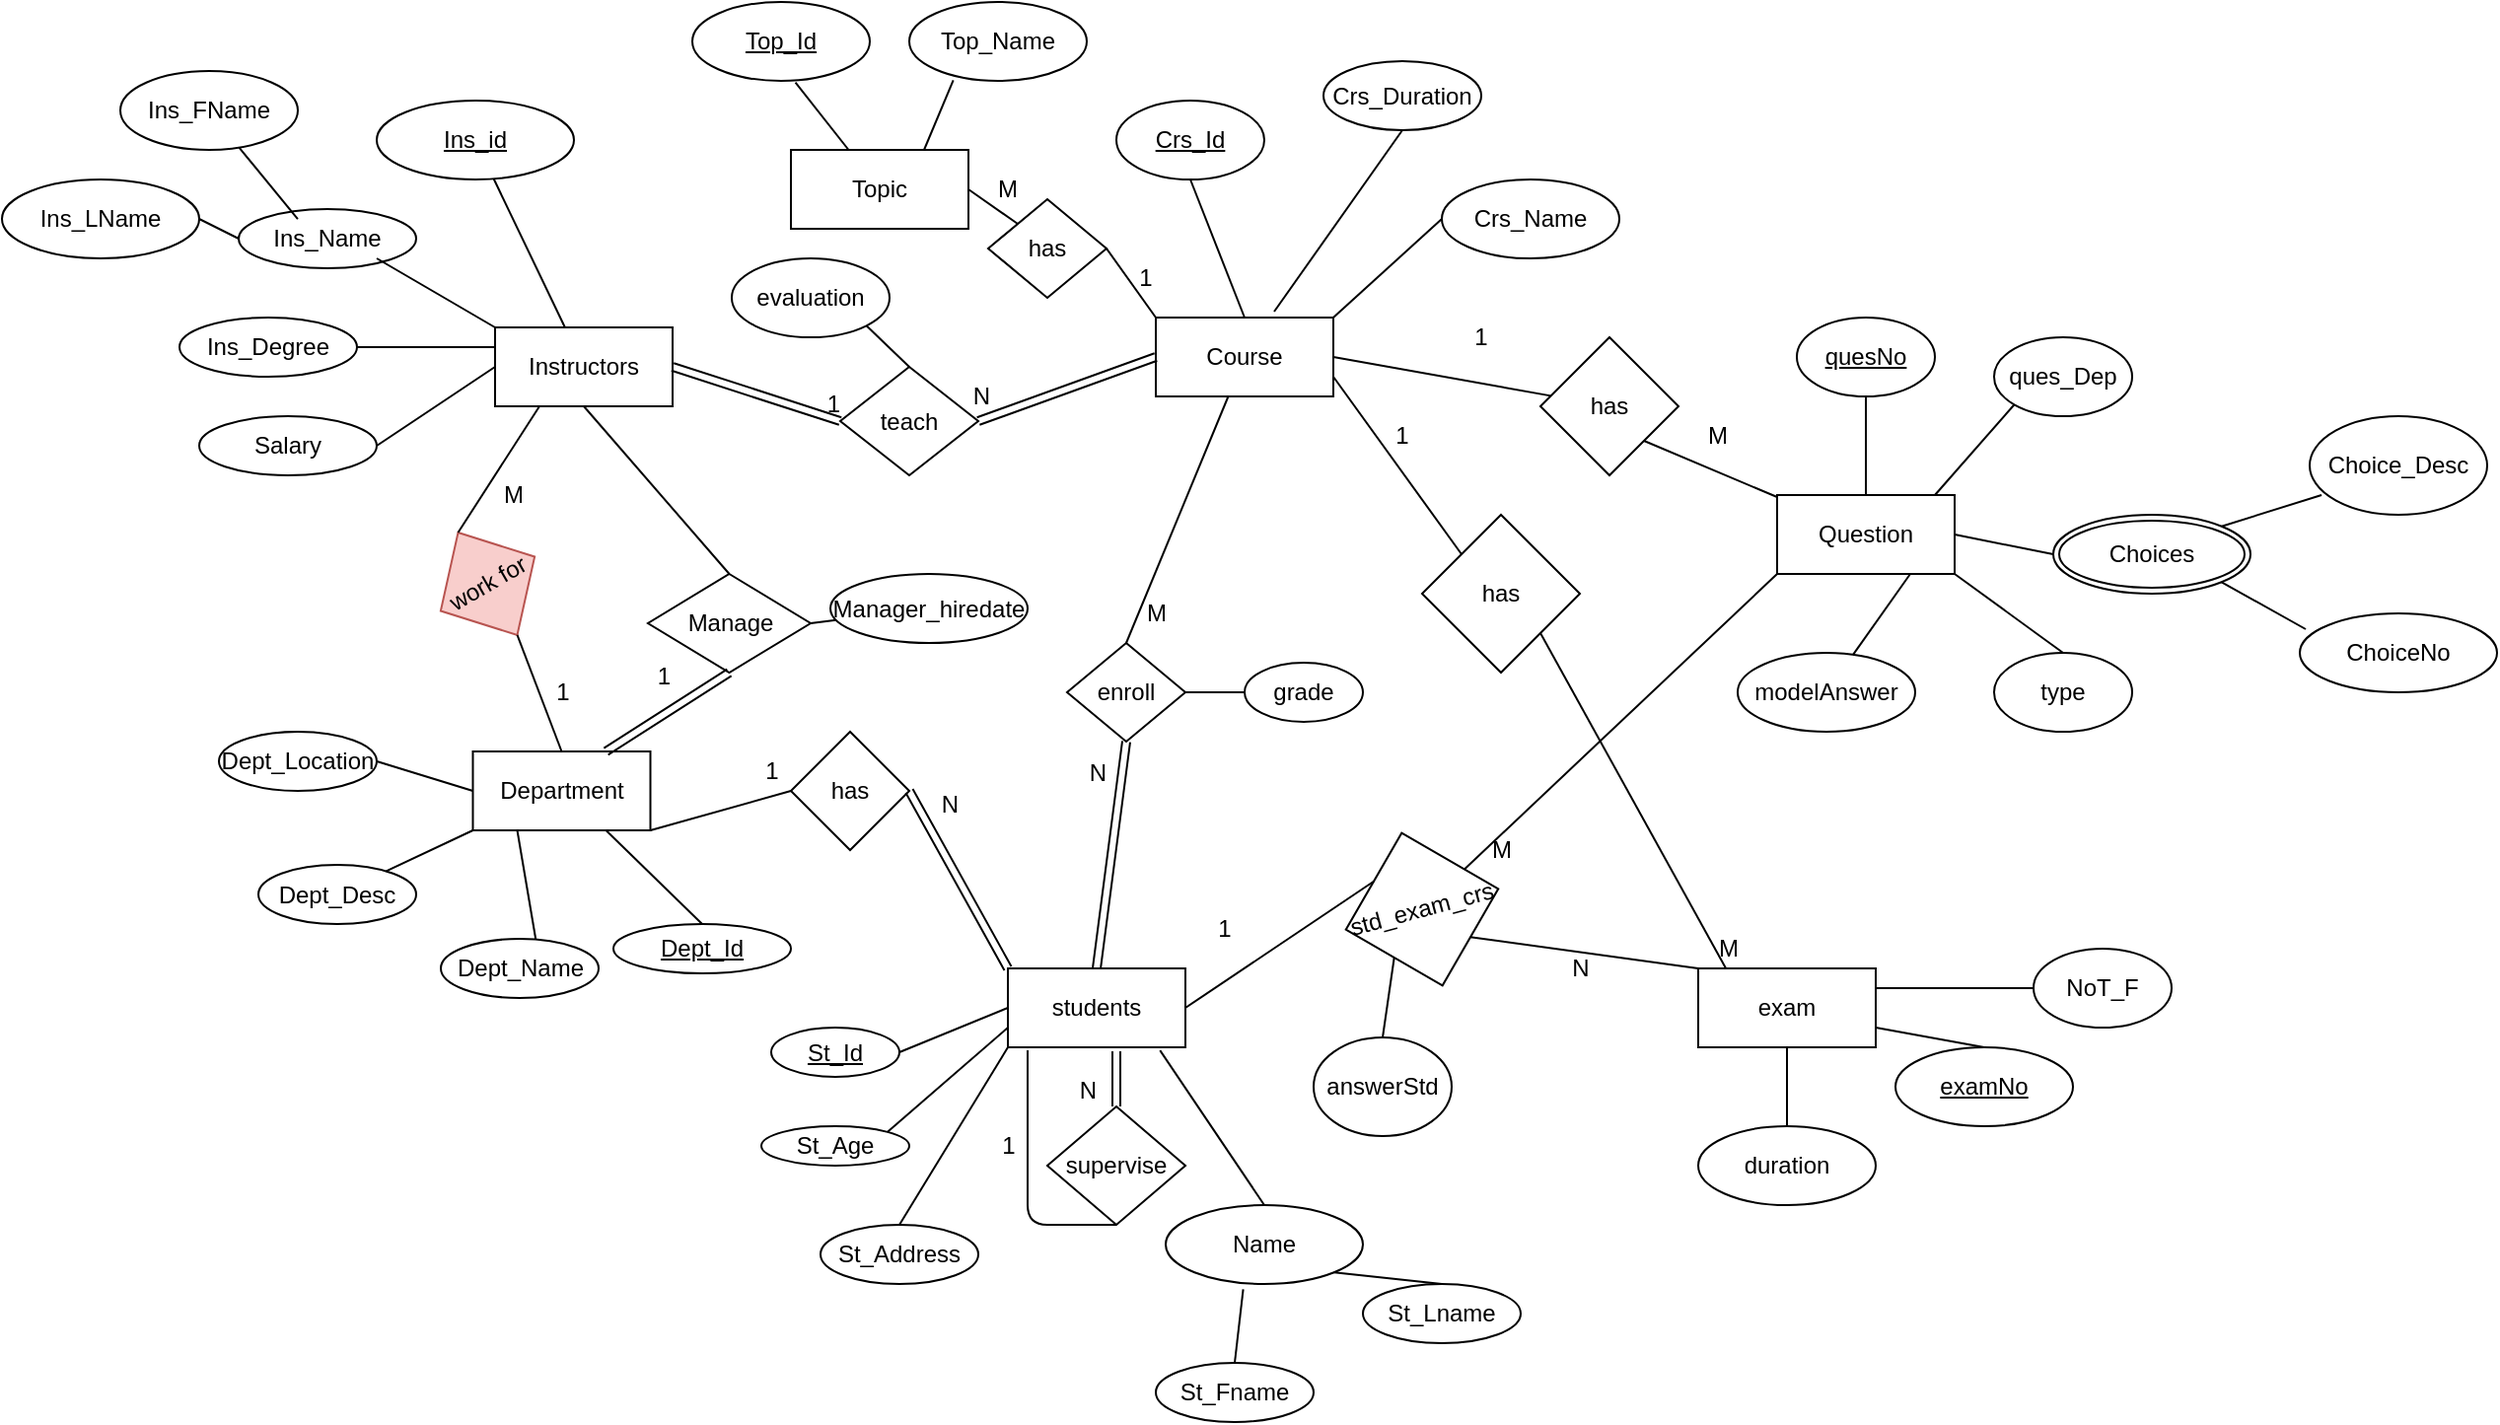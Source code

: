 <mxfile version="13.9.9" type="device"><diagram id="1U4EAyAkvf1_vl8ZX6VV" name="Page-1"><mxGraphModel dx="2192" dy="1344" grid="1" gridSize="10" guides="1" tooltips="1" connect="1" arrows="1" fold="1" page="1" pageScale="1" pageWidth="1100" pageHeight="850" math="0" shadow="0"><root><mxCell id="0"/><mxCell id="1" parent="0"/><mxCell id="auHW4dd2vIdeYsHO4-do-1" value="Department" style="rounded=0;whiteSpace=wrap;html=1;" vertex="1" parent="1"><mxGeometry x="48.75" y="290" width="90" height="40" as="geometry"/></mxCell><mxCell id="auHW4dd2vIdeYsHO4-do-2" value="Instructors" style="rounded=0;whiteSpace=wrap;html=1;" vertex="1" parent="1"><mxGeometry x="60" y="75" width="90" height="40" as="geometry"/></mxCell><mxCell id="auHW4dd2vIdeYsHO4-do-3" value="Topic" style="rounded=0;whiteSpace=wrap;html=1;" vertex="1" parent="1"><mxGeometry x="210" y="-15" width="90" height="40" as="geometry"/></mxCell><mxCell id="auHW4dd2vIdeYsHO4-do-4" value="students" style="rounded=0;whiteSpace=wrap;html=1;" vertex="1" parent="1"><mxGeometry x="320" y="400" width="90" height="40" as="geometry"/></mxCell><mxCell id="auHW4dd2vIdeYsHO4-do-5" value="Course" style="rounded=0;whiteSpace=wrap;html=1;" vertex="1" parent="1"><mxGeometry x="395" y="70" width="90" height="40" as="geometry"/></mxCell><mxCell id="auHW4dd2vIdeYsHO4-do-6" value="Question" style="rounded=0;whiteSpace=wrap;html=1;" vertex="1" parent="1"><mxGeometry x="710" y="160" width="90" height="40" as="geometry"/></mxCell><mxCell id="auHW4dd2vIdeYsHO4-do-7" value="exam" style="rounded=0;whiteSpace=wrap;html=1;" vertex="1" parent="1"><mxGeometry x="670" y="400" width="90" height="40" as="geometry"/></mxCell><mxCell id="auHW4dd2vIdeYsHO4-do-8" value="&lt;u&gt;quesNo&lt;/u&gt;" style="ellipse;whiteSpace=wrap;html=1;" vertex="1" parent="1"><mxGeometry x="720" y="70" width="70" height="40" as="geometry"/></mxCell><mxCell id="auHW4dd2vIdeYsHO4-do-9" value="ques_Dep" style="ellipse;whiteSpace=wrap;html=1;" vertex="1" parent="1"><mxGeometry x="820" y="80" width="70" height="40" as="geometry"/></mxCell><mxCell id="auHW4dd2vIdeYsHO4-do-10" value="modelAnswer" style="ellipse;whiteSpace=wrap;html=1;" vertex="1" parent="1"><mxGeometry x="690" y="240" width="90" height="40" as="geometry"/></mxCell><mxCell id="auHW4dd2vIdeYsHO4-do-11" value="&lt;u&gt;examNo&lt;/u&gt;" style="ellipse;whiteSpace=wrap;html=1;" vertex="1" parent="1"><mxGeometry x="770" y="440" width="90" height="40" as="geometry"/></mxCell><mxCell id="auHW4dd2vIdeYsHO4-do-12" value="duration" style="ellipse;whiteSpace=wrap;html=1;" vertex="1" parent="1"><mxGeometry x="670" y="480" width="90" height="40" as="geometry"/></mxCell><mxCell id="auHW4dd2vIdeYsHO4-do-13" value="std_exam_crs" style="rhombus;whiteSpace=wrap;html=1;rotation=-15;" vertex="1" parent="1"><mxGeometry x="490" y="330" width="80" height="80" as="geometry"/></mxCell><mxCell id="auHW4dd2vIdeYsHO4-do-14" value="" style="endArrow=none;html=1;exitX=1;exitY=0.5;exitDx=0;exitDy=0;entryX=0;entryY=0;entryDx=0;entryDy=0;" edge="1" parent="1" source="auHW4dd2vIdeYsHO4-do-4" target="auHW4dd2vIdeYsHO4-do-13"><mxGeometry width="50" height="50" relative="1" as="geometry"><mxPoint x="510" y="330" as="sourcePoint"/><mxPoint x="560" y="280" as="targetPoint"/></mxGeometry></mxCell><mxCell id="auHW4dd2vIdeYsHO4-do-15" value="" style="endArrow=none;html=1;exitX=0;exitY=1;exitDx=0;exitDy=0;" edge="1" parent="1" source="auHW4dd2vIdeYsHO4-do-6" target="auHW4dd2vIdeYsHO4-do-13"><mxGeometry width="50" height="50" relative="1" as="geometry"><mxPoint x="490" y="280" as="sourcePoint"/><mxPoint x="565.505" y="335.858" as="targetPoint"/></mxGeometry></mxCell><mxCell id="auHW4dd2vIdeYsHO4-do-16" value="" style="endArrow=none;html=1;exitX=0;exitY=0;exitDx=0;exitDy=0;entryX=1;entryY=1;entryDx=0;entryDy=0;" edge="1" parent="1" source="auHW4dd2vIdeYsHO4-do-7" target="auHW4dd2vIdeYsHO4-do-13"><mxGeometry width="50" height="50" relative="1" as="geometry"><mxPoint x="680" y="240" as="sourcePoint"/><mxPoint x="608.149" y="327.818" as="targetPoint"/></mxGeometry></mxCell><mxCell id="auHW4dd2vIdeYsHO4-do-17" value="1" style="text;html=1;strokeColor=none;fillColor=none;align=center;verticalAlign=middle;whiteSpace=wrap;rounded=0;" vertex="1" parent="1"><mxGeometry x="410" y="370" width="40" height="20" as="geometry"/></mxCell><mxCell id="auHW4dd2vIdeYsHO4-do-18" value="M" style="text;html=1;align=center;verticalAlign=middle;resizable=0;points=[];autosize=1;" vertex="1" parent="1"><mxGeometry x="555" y="330" width="30" height="20" as="geometry"/></mxCell><mxCell id="auHW4dd2vIdeYsHO4-do-19" value="N" style="text;html=1;align=center;verticalAlign=middle;resizable=0;points=[];autosize=1;" vertex="1" parent="1"><mxGeometry x="600" y="390" width="20" height="20" as="geometry"/></mxCell><mxCell id="auHW4dd2vIdeYsHO4-do-20" value="has" style="rhombus;whiteSpace=wrap;html=1;" vertex="1" parent="1"><mxGeometry x="530" y="170" width="80" height="80" as="geometry"/></mxCell><mxCell id="auHW4dd2vIdeYsHO4-do-21" value="" style="endArrow=none;html=1;exitX=1;exitY=0.75;exitDx=0;exitDy=0;entryX=0;entryY=0;entryDx=0;entryDy=0;" edge="1" parent="1" source="auHW4dd2vIdeYsHO4-do-5" target="auHW4dd2vIdeYsHO4-do-20"><mxGeometry width="50" height="50" relative="1" as="geometry"><mxPoint x="510" y="330" as="sourcePoint"/><mxPoint x="560" y="280" as="targetPoint"/></mxGeometry></mxCell><mxCell id="auHW4dd2vIdeYsHO4-do-22" value="" style="endArrow=none;html=1;entryX=1;entryY=1;entryDx=0;entryDy=0;exitX=0.156;exitY=0;exitDx=0;exitDy=0;exitPerimeter=0;" edge="1" parent="1" source="auHW4dd2vIdeYsHO4-do-7" target="auHW4dd2vIdeYsHO4-do-20"><mxGeometry width="50" height="50" relative="1" as="geometry"><mxPoint x="510" y="350" as="sourcePoint"/><mxPoint x="560" y="300" as="targetPoint"/></mxGeometry></mxCell><mxCell id="auHW4dd2vIdeYsHO4-do-23" value="1" style="text;html=1;strokeColor=none;fillColor=none;align=center;verticalAlign=middle;whiteSpace=wrap;rounded=0;" vertex="1" parent="1"><mxGeometry x="500" y="120" width="40" height="20" as="geometry"/></mxCell><mxCell id="auHW4dd2vIdeYsHO4-do-24" value="M" style="text;html=1;align=center;verticalAlign=middle;resizable=0;points=[];autosize=1;" vertex="1" parent="1"><mxGeometry x="670" y="380" width="30" height="20" as="geometry"/></mxCell><mxCell id="auHW4dd2vIdeYsHO4-do-25" value="" style="endArrow=none;html=1;exitX=0.5;exitY=0;exitDx=0;exitDy=0;entryX=0.5;entryY=1;entryDx=0;entryDy=0;" edge="1" parent="1" source="auHW4dd2vIdeYsHO4-do-12" target="auHW4dd2vIdeYsHO4-do-7"><mxGeometry width="50" height="50" relative="1" as="geometry"><mxPoint x="510" y="350" as="sourcePoint"/><mxPoint x="560" y="300" as="targetPoint"/></mxGeometry></mxCell><mxCell id="auHW4dd2vIdeYsHO4-do-26" value="" style="endArrow=none;html=1;exitX=0.5;exitY=0;exitDx=0;exitDy=0;entryX=1;entryY=0.75;entryDx=0;entryDy=0;" edge="1" parent="1" source="auHW4dd2vIdeYsHO4-do-11" target="auHW4dd2vIdeYsHO4-do-7"><mxGeometry width="50" height="50" relative="1" as="geometry"><mxPoint x="725" y="490" as="sourcePoint"/><mxPoint x="725" y="450" as="targetPoint"/></mxGeometry></mxCell><mxCell id="auHW4dd2vIdeYsHO4-do-27" value="answerStd" style="ellipse;whiteSpace=wrap;html=1;" vertex="1" parent="1"><mxGeometry x="475" y="435" width="70" height="50" as="geometry"/></mxCell><mxCell id="auHW4dd2vIdeYsHO4-do-28" value="" style="endArrow=none;html=1;entryX=0;entryY=1;entryDx=0;entryDy=0;exitX=0.5;exitY=0;exitDx=0;exitDy=0;" edge="1" parent="1" source="auHW4dd2vIdeYsHO4-do-27" target="auHW4dd2vIdeYsHO4-do-13"><mxGeometry width="50" height="50" relative="1" as="geometry"><mxPoint x="510" y="350" as="sourcePoint"/><mxPoint x="560" y="300" as="targetPoint"/></mxGeometry></mxCell><mxCell id="auHW4dd2vIdeYsHO4-do-29" value="NoT_F" style="ellipse;whiteSpace=wrap;html=1;" vertex="1" parent="1"><mxGeometry x="840" y="390" width="70" height="40" as="geometry"/></mxCell><mxCell id="auHW4dd2vIdeYsHO4-do-30" value="" style="endArrow=none;html=1;exitX=1;exitY=0.25;exitDx=0;exitDy=0;entryX=0;entryY=0.5;entryDx=0;entryDy=0;" edge="1" parent="1" source="auHW4dd2vIdeYsHO4-do-7" target="auHW4dd2vIdeYsHO4-do-29"><mxGeometry width="50" height="50" relative="1" as="geometry"><mxPoint x="510" y="350" as="sourcePoint"/><mxPoint x="560" y="300" as="targetPoint"/></mxGeometry></mxCell><mxCell id="auHW4dd2vIdeYsHO4-do-31" value="has" style="rhombus;whiteSpace=wrap;html=1;" vertex="1" parent="1"><mxGeometry x="590" y="80" width="70" height="70" as="geometry"/></mxCell><mxCell id="auHW4dd2vIdeYsHO4-do-32" value="" style="endArrow=none;html=1;entryX=1;entryY=0.5;entryDx=0;entryDy=0;" edge="1" parent="1" source="auHW4dd2vIdeYsHO4-do-31" target="auHW4dd2vIdeYsHO4-do-5"><mxGeometry width="50" height="50" relative="1" as="geometry"><mxPoint x="510" y="350" as="sourcePoint"/><mxPoint x="560" y="300" as="targetPoint"/></mxGeometry></mxCell><mxCell id="auHW4dd2vIdeYsHO4-do-33" value="" style="endArrow=none;html=1;exitX=1;exitY=1;exitDx=0;exitDy=0;" edge="1" parent="1" source="auHW4dd2vIdeYsHO4-do-31" target="auHW4dd2vIdeYsHO4-do-6"><mxGeometry width="50" height="50" relative="1" as="geometry"><mxPoint x="605.303" y="119.697" as="sourcePoint"/><mxPoint x="495" y="100" as="targetPoint"/></mxGeometry></mxCell><mxCell id="auHW4dd2vIdeYsHO4-do-34" value="1" style="text;html=1;strokeColor=none;fillColor=none;align=center;verticalAlign=middle;whiteSpace=wrap;rounded=0;" vertex="1" parent="1"><mxGeometry x="540" y="70" width="40" height="20" as="geometry"/></mxCell><mxCell id="auHW4dd2vIdeYsHO4-do-35" value="M" style="text;html=1;strokeColor=none;fillColor=none;align=center;verticalAlign=middle;whiteSpace=wrap;rounded=0;" vertex="1" parent="1"><mxGeometry x="660" y="120" width="40" height="20" as="geometry"/></mxCell><mxCell id="auHW4dd2vIdeYsHO4-do-36" value="Choices" style="ellipse;shape=doubleEllipse;margin=3;whiteSpace=wrap;html=1;align=center;" vertex="1" parent="1"><mxGeometry x="850" y="170" width="100" height="40" as="geometry"/></mxCell><mxCell id="auHW4dd2vIdeYsHO4-do-37" value="ChoiceNo" style="ellipse;whiteSpace=wrap;html=1;align=center;" vertex="1" parent="1"><mxGeometry x="975" y="220" width="100" height="40" as="geometry"/></mxCell><mxCell id="auHW4dd2vIdeYsHO4-do-38" value="Choice_Desc" style="ellipse;whiteSpace=wrap;html=1;align=center;" vertex="1" parent="1"><mxGeometry x="980" y="120" width="90" height="50" as="geometry"/></mxCell><mxCell id="auHW4dd2vIdeYsHO4-do-39" value="" style="endArrow=none;html=1;exitX=1;exitY=0.5;exitDx=0;exitDy=0;entryX=0;entryY=0.5;entryDx=0;entryDy=0;" edge="1" parent="1" source="auHW4dd2vIdeYsHO4-do-6" target="auHW4dd2vIdeYsHO4-do-36"><mxGeometry width="50" height="50" relative="1" as="geometry"><mxPoint x="660" y="320" as="sourcePoint"/><mxPoint x="710" y="270" as="targetPoint"/></mxGeometry></mxCell><mxCell id="auHW4dd2vIdeYsHO4-do-40" value="" style="endArrow=none;html=1;exitX=0.067;exitY=0.8;exitDx=0;exitDy=0;entryX=1;entryY=0;entryDx=0;entryDy=0;exitPerimeter=0;" edge="1" parent="1" source="auHW4dd2vIdeYsHO4-do-38" target="auHW4dd2vIdeYsHO4-do-36"><mxGeometry width="50" height="50" relative="1" as="geometry"><mxPoint x="810" y="190" as="sourcePoint"/><mxPoint x="860" y="200" as="targetPoint"/></mxGeometry></mxCell><mxCell id="auHW4dd2vIdeYsHO4-do-41" value="" style="endArrow=none;html=1;exitX=0.03;exitY=0.2;exitDx=0;exitDy=0;entryX=1;entryY=1;entryDx=0;entryDy=0;exitPerimeter=0;" edge="1" parent="1" source="auHW4dd2vIdeYsHO4-do-37" target="auHW4dd2vIdeYsHO4-do-36"><mxGeometry width="50" height="50" relative="1" as="geometry"><mxPoint x="996.03" y="170" as="sourcePoint"/><mxPoint x="945.355" y="185.858" as="targetPoint"/></mxGeometry></mxCell><mxCell id="auHW4dd2vIdeYsHO4-do-42" value="" style="endArrow=none;html=1;entryX=0;entryY=1;entryDx=0;entryDy=0;" edge="1" parent="1" target="auHW4dd2vIdeYsHO4-do-9"><mxGeometry width="50" height="50" relative="1" as="geometry"><mxPoint x="790" y="160" as="sourcePoint"/><mxPoint x="710" y="270" as="targetPoint"/></mxGeometry></mxCell><mxCell id="auHW4dd2vIdeYsHO4-do-43" value="" style="endArrow=none;html=1;entryX=0.5;entryY=1;entryDx=0;entryDy=0;exitX=0.5;exitY=0;exitDx=0;exitDy=0;" edge="1" parent="1" source="auHW4dd2vIdeYsHO4-do-6" target="auHW4dd2vIdeYsHO4-do-8"><mxGeometry width="50" height="50" relative="1" as="geometry"><mxPoint x="800" y="170" as="sourcePoint"/><mxPoint x="840.251" y="124.142" as="targetPoint"/></mxGeometry></mxCell><mxCell id="auHW4dd2vIdeYsHO4-do-44" value="" style="endArrow=none;html=1;entryX=0.75;entryY=1;entryDx=0;entryDy=0;" edge="1" parent="1" source="auHW4dd2vIdeYsHO4-do-10" target="auHW4dd2vIdeYsHO4-do-6"><mxGeometry width="50" height="50" relative="1" as="geometry"><mxPoint x="765" y="170" as="sourcePoint"/><mxPoint x="765" y="120" as="targetPoint"/></mxGeometry></mxCell><mxCell id="auHW4dd2vIdeYsHO4-do-45" value="has" style="rhombus;whiteSpace=wrap;html=1;" vertex="1" parent="1"><mxGeometry x="310" y="10" width="60" height="50" as="geometry"/></mxCell><mxCell id="auHW4dd2vIdeYsHO4-do-46" value="" style="endArrow=none;html=1;entryX=0;entryY=0;entryDx=0;entryDy=0;exitX=1;exitY=0.5;exitDx=0;exitDy=0;" edge="1" parent="1" source="auHW4dd2vIdeYsHO4-do-3" target="auHW4dd2vIdeYsHO4-do-45"><mxGeometry width="50" height="50" relative="1" as="geometry"><mxPoint x="300" y="30" as="sourcePoint"/><mxPoint x="540" y="200" as="targetPoint"/></mxGeometry></mxCell><mxCell id="auHW4dd2vIdeYsHO4-do-47" value="" style="endArrow=none;html=1;entryX=1;entryY=0.5;entryDx=0;entryDy=0;exitX=0;exitY=0;exitDx=0;exitDy=0;" edge="1" parent="1" source="auHW4dd2vIdeYsHO4-do-5" target="auHW4dd2vIdeYsHO4-do-45"><mxGeometry width="50" height="50" relative="1" as="geometry"><mxPoint x="310" y="40" as="sourcePoint"/><mxPoint x="349.98" y="38" as="targetPoint"/></mxGeometry></mxCell><mxCell id="auHW4dd2vIdeYsHO4-do-48" value="1" style="text;html=1;strokeColor=none;fillColor=none;align=center;verticalAlign=middle;whiteSpace=wrap;rounded=0;" vertex="1" parent="1"><mxGeometry x="370" y="40" width="40" height="20" as="geometry"/></mxCell><mxCell id="auHW4dd2vIdeYsHO4-do-49" value="M" style="text;html=1;strokeColor=none;fillColor=none;align=center;verticalAlign=middle;whiteSpace=wrap;rounded=0;" vertex="1" parent="1"><mxGeometry x="300" y="-5" width="40" height="20" as="geometry"/></mxCell><mxCell id="auHW4dd2vIdeYsHO4-do-50" value="has" style="rhombus;whiteSpace=wrap;html=1;" vertex="1" parent="1"><mxGeometry x="210" y="280" width="60" height="60" as="geometry"/></mxCell><mxCell id="auHW4dd2vIdeYsHO4-do-51" value="" style="endArrow=none;html=1;exitX=1;exitY=1;exitDx=0;exitDy=0;entryX=0;entryY=0.5;entryDx=0;entryDy=0;" edge="1" parent="1" source="auHW4dd2vIdeYsHO4-do-1" target="auHW4dd2vIdeYsHO4-do-50"><mxGeometry width="50" height="50" relative="1" as="geometry"><mxPoint x="490" y="250" as="sourcePoint"/><mxPoint x="540" y="200" as="targetPoint"/></mxGeometry></mxCell><mxCell id="auHW4dd2vIdeYsHO4-do-52" value="1" style="text;html=1;align=center;verticalAlign=middle;resizable=0;points=[];autosize=1;" vertex="1" parent="1"><mxGeometry x="190" y="290" width="20" height="20" as="geometry"/></mxCell><mxCell id="auHW4dd2vIdeYsHO4-do-53" value="teach" style="rhombus;whiteSpace=wrap;html=1;" vertex="1" parent="1"><mxGeometry x="235" y="95" width="70" height="55" as="geometry"/></mxCell><mxCell id="auHW4dd2vIdeYsHO4-do-54" value="enroll&lt;br&gt;" style="rhombus;whiteSpace=wrap;html=1;" vertex="1" parent="1"><mxGeometry x="350" y="235" width="60" height="50" as="geometry"/></mxCell><mxCell id="auHW4dd2vIdeYsHO4-do-55" value="" style="endArrow=none;html=1;exitX=0.5;exitY=0;exitDx=0;exitDy=0;" edge="1" parent="1" source="auHW4dd2vIdeYsHO4-do-54" target="auHW4dd2vIdeYsHO4-do-5"><mxGeometry width="50" height="50" relative="1" as="geometry"><mxPoint x="417.381" y="240" as="sourcePoint"/><mxPoint x="405" y="207.5" as="targetPoint"/></mxGeometry></mxCell><mxCell id="auHW4dd2vIdeYsHO4-do-56" value="M" style="text;html=1;align=center;verticalAlign=middle;resizable=0;points=[];autosize=1;" vertex="1" parent="1"><mxGeometry x="380" y="210" width="30" height="20" as="geometry"/></mxCell><mxCell id="auHW4dd2vIdeYsHO4-do-57" value="type" style="ellipse;whiteSpace=wrap;html=1;" vertex="1" parent="1"><mxGeometry x="820" y="240" width="70" height="40" as="geometry"/></mxCell><mxCell id="auHW4dd2vIdeYsHO4-do-58" value="" style="endArrow=none;html=1;entryX=1;entryY=1;entryDx=0;entryDy=0;exitX=0.5;exitY=0;exitDx=0;exitDy=0;" edge="1" parent="1" source="auHW4dd2vIdeYsHO4-do-57" target="auHW4dd2vIdeYsHO4-do-6"><mxGeometry width="50" height="50" relative="1" as="geometry"><mxPoint x="580" y="230" as="sourcePoint"/><mxPoint x="630" y="180" as="targetPoint"/></mxGeometry></mxCell><mxCell id="auHW4dd2vIdeYsHO4-do-59" value="work for" style="rhombus;whiteSpace=wrap;html=1;rotation=-30;fillColor=#f8cecc;strokeColor=#b85450;" vertex="1" parent="1"><mxGeometry x="28.75" y="175" width="55" height="60" as="geometry"/></mxCell><mxCell id="auHW4dd2vIdeYsHO4-do-60" value="" style="endArrow=none;html=1;exitX=0.25;exitY=1;exitDx=0;exitDy=0;entryX=0.5;entryY=0;entryDx=0;entryDy=0;" edge="1" parent="1" source="auHW4dd2vIdeYsHO4-do-2" target="auHW4dd2vIdeYsHO4-do-59"><mxGeometry width="50" height="50" relative="1" as="geometry"><mxPoint x="620" y="230" as="sourcePoint"/><mxPoint x="670" y="180" as="targetPoint"/></mxGeometry></mxCell><mxCell id="auHW4dd2vIdeYsHO4-do-61" value="" style="endArrow=none;html=1;entryX=0.5;entryY=1;entryDx=0;entryDy=0;exitX=0.5;exitY=0;exitDx=0;exitDy=0;" edge="1" parent="1" source="auHW4dd2vIdeYsHO4-do-1" target="auHW4dd2vIdeYsHO4-do-59"><mxGeometry width="50" height="50" relative="1" as="geometry"><mxPoint x="100" y="240" as="sourcePoint"/><mxPoint x="415" y="217.5" as="targetPoint"/></mxGeometry></mxCell><mxCell id="auHW4dd2vIdeYsHO4-do-62" value="1" style="text;html=1;align=center;verticalAlign=middle;resizable=0;points=[];autosize=1;" vertex="1" parent="1"><mxGeometry x="83.75" y="250" width="20" height="20" as="geometry"/></mxCell><mxCell id="auHW4dd2vIdeYsHO4-do-63" value="M" style="text;html=1;align=center;verticalAlign=middle;resizable=0;points=[];autosize=1;" vertex="1" parent="1"><mxGeometry x="53.75" y="150" width="30" height="20" as="geometry"/></mxCell><mxCell id="auHW4dd2vIdeYsHO4-do-64" value="grade" style="ellipse;whiteSpace=wrap;html=1;" vertex="1" parent="1"><mxGeometry x="440" y="245" width="60" height="30" as="geometry"/></mxCell><mxCell id="auHW4dd2vIdeYsHO4-do-65" value="" style="endArrow=none;html=1;exitX=1;exitY=0.5;exitDx=0;exitDy=0;entryX=0;entryY=0.5;entryDx=0;entryDy=0;" edge="1" parent="1" source="auHW4dd2vIdeYsHO4-do-54" target="auHW4dd2vIdeYsHO4-do-64"><mxGeometry width="50" height="50" relative="1" as="geometry"><mxPoint x="620" y="230" as="sourcePoint"/><mxPoint x="670" y="180" as="targetPoint"/></mxGeometry></mxCell><mxCell id="auHW4dd2vIdeYsHO4-do-66" value="evaluation" style="ellipse;whiteSpace=wrap;html=1;" vertex="1" parent="1"><mxGeometry x="180" y="40" width="80" height="40" as="geometry"/></mxCell><mxCell id="auHW4dd2vIdeYsHO4-do-67" value="" style="endArrow=none;html=1;exitX=1;exitY=1;exitDx=0;exitDy=0;entryX=0.5;entryY=0;entryDx=0;entryDy=0;" edge="1" parent="1" source="auHW4dd2vIdeYsHO4-do-66" target="auHW4dd2vIdeYsHO4-do-53"><mxGeometry width="50" height="50" relative="1" as="geometry"><mxPoint x="620" y="230" as="sourcePoint"/><mxPoint x="670" y="180" as="targetPoint"/></mxGeometry></mxCell><mxCell id="auHW4dd2vIdeYsHO4-do-68" value="&lt;u&gt;Top_Id&lt;/u&gt;" style="ellipse;whiteSpace=wrap;html=1;align=center;" vertex="1" parent="1"><mxGeometry x="160" y="-90" width="90" height="40" as="geometry"/></mxCell><mxCell id="auHW4dd2vIdeYsHO4-do-69" value="Top_Name" style="ellipse;whiteSpace=wrap;html=1;align=center;" vertex="1" parent="1"><mxGeometry x="270" y="-90" width="90" height="40" as="geometry"/></mxCell><mxCell id="auHW4dd2vIdeYsHO4-do-70" value="" style="endArrow=none;html=1;rounded=0;exitX=0.581;exitY=1.019;exitDx=0;exitDy=0;exitPerimeter=0;" edge="1" parent="1" source="auHW4dd2vIdeYsHO4-do-68" target="auHW4dd2vIdeYsHO4-do-3"><mxGeometry relative="1" as="geometry"><mxPoint x="270" y="150" as="sourcePoint"/><mxPoint x="430" y="150" as="targetPoint"/></mxGeometry></mxCell><mxCell id="auHW4dd2vIdeYsHO4-do-71" value="" style="endArrow=none;html=1;rounded=0;exitX=0.248;exitY=0.992;exitDx=0;exitDy=0;exitPerimeter=0;entryX=0.75;entryY=0;entryDx=0;entryDy=0;" edge="1" parent="1" source="auHW4dd2vIdeYsHO4-do-69" target="auHW4dd2vIdeYsHO4-do-3"><mxGeometry relative="1" as="geometry"><mxPoint x="222.29" y="-39.24" as="sourcePoint"/><mxPoint x="249.251" y="-5" as="targetPoint"/></mxGeometry></mxCell><mxCell id="auHW4dd2vIdeYsHO4-do-72" value="Ins_Name" style="ellipse;whiteSpace=wrap;html=1;align=center;" vertex="1" parent="1"><mxGeometry x="-70" y="15" width="90" height="30" as="geometry"/></mxCell><mxCell id="auHW4dd2vIdeYsHO4-do-73" value="Ins_Degree" style="ellipse;whiteSpace=wrap;html=1;align=center;" vertex="1" parent="1"><mxGeometry x="-100" y="70" width="90" height="30" as="geometry"/></mxCell><mxCell id="auHW4dd2vIdeYsHO4-do-74" value="Salary" style="ellipse;whiteSpace=wrap;html=1;align=center;" vertex="1" parent="1"><mxGeometry x="-90" y="120" width="90" height="30" as="geometry"/></mxCell><mxCell id="auHW4dd2vIdeYsHO4-do-75" value="" style="endArrow=none;html=1;rounded=0;exitX=1;exitY=0.5;exitDx=0;exitDy=0;entryX=0;entryY=0.5;entryDx=0;entryDy=0;" edge="1" parent="1" source="auHW4dd2vIdeYsHO4-do-74" target="auHW4dd2vIdeYsHO4-do-2"><mxGeometry relative="1" as="geometry"><mxPoint x="50" y="150" as="sourcePoint"/><mxPoint x="210" y="150" as="targetPoint"/></mxGeometry></mxCell><mxCell id="auHW4dd2vIdeYsHO4-do-76" value="" style="endArrow=none;html=1;rounded=0;exitX=1;exitY=0.5;exitDx=0;exitDy=0;entryX=0;entryY=0.25;entryDx=0;entryDy=0;" edge="1" parent="1" source="auHW4dd2vIdeYsHO4-do-73" target="auHW4dd2vIdeYsHO4-do-2"><mxGeometry relative="1" as="geometry"><mxPoint x="50" y="155" as="sourcePoint"/><mxPoint x="97.5" y="130" as="targetPoint"/></mxGeometry></mxCell><mxCell id="auHW4dd2vIdeYsHO4-do-77" value="" style="endArrow=none;html=1;rounded=0;entryX=0;entryY=0;entryDx=0;entryDy=0;" edge="1" parent="1" target="auHW4dd2vIdeYsHO4-do-2"><mxGeometry relative="1" as="geometry"><mxPoint y="40" as="sourcePoint"/><mxPoint x="107.5" y="140" as="targetPoint"/></mxGeometry></mxCell><mxCell id="auHW4dd2vIdeYsHO4-do-78" value="" style="endArrow=none;html=1;rounded=0;" edge="1" parent="1" source="auHW4dd2vIdeYsHO4-do-114" target="auHW4dd2vIdeYsHO4-do-2"><mxGeometry relative="1" as="geometry"><mxPoint x="55" y="10.0" as="sourcePoint"/><mxPoint x="117.5" y="150" as="targetPoint"/></mxGeometry></mxCell><mxCell id="auHW4dd2vIdeYsHO4-do-79" value="Manage" style="shape=rhombus;perimeter=rhombusPerimeter;whiteSpace=wrap;html=1;align=center;" vertex="1" parent="1"><mxGeometry x="137.5" y="200" width="82.5" height="50" as="geometry"/></mxCell><mxCell id="auHW4dd2vIdeYsHO4-do-80" value="" style="shape=link;html=1;rounded=0;exitX=0.75;exitY=0;exitDx=0;exitDy=0;entryX=0.5;entryY=1;entryDx=0;entryDy=0;" edge="1" parent="1" source="auHW4dd2vIdeYsHO4-do-1" target="auHW4dd2vIdeYsHO4-do-79"><mxGeometry relative="1" as="geometry"><mxPoint x="50" y="150" as="sourcePoint"/><mxPoint x="210" y="150" as="targetPoint"/></mxGeometry></mxCell><mxCell id="auHW4dd2vIdeYsHO4-do-81" value="1" style="resizable=0;html=1;align=right;verticalAlign=bottom;" connectable="0" vertex="1" parent="auHW4dd2vIdeYsHO4-do-80"><mxGeometry x="1" relative="1" as="geometry"><mxPoint x="-28.95" y="10.13" as="offset"/></mxGeometry></mxCell><mxCell id="auHW4dd2vIdeYsHO4-do-82" value="" style="endArrow=none;html=1;rounded=0;exitX=0.5;exitY=1;exitDx=0;exitDy=0;entryX=0.5;entryY=0;entryDx=0;entryDy=0;" edge="1" parent="1" source="auHW4dd2vIdeYsHO4-do-2" target="auHW4dd2vIdeYsHO4-do-79"><mxGeometry relative="1" as="geometry"><mxPoint x="50" y="150" as="sourcePoint"/><mxPoint x="170" y="160" as="targetPoint"/></mxGeometry></mxCell><mxCell id="auHW4dd2vIdeYsHO4-do-83" value="Manager_hiredate" style="ellipse;whiteSpace=wrap;html=1;align=center;" vertex="1" parent="1"><mxGeometry x="230" y="200" width="100" height="35" as="geometry"/></mxCell><mxCell id="auHW4dd2vIdeYsHO4-do-84" value="" style="endArrow=none;html=1;rounded=0;exitX=1;exitY=0.5;exitDx=0;exitDy=0;" edge="1" parent="1" source="auHW4dd2vIdeYsHO4-do-79" target="auHW4dd2vIdeYsHO4-do-83"><mxGeometry relative="1" as="geometry"><mxPoint x="50" y="300" as="sourcePoint"/><mxPoint x="210" y="300" as="targetPoint"/></mxGeometry></mxCell><mxCell id="auHW4dd2vIdeYsHO4-do-85" value="Dept_Id" style="ellipse;whiteSpace=wrap;html=1;align=center;fontStyle=4;" vertex="1" parent="1"><mxGeometry x="120" y="377.5" width="90" height="25" as="geometry"/></mxCell><mxCell id="auHW4dd2vIdeYsHO4-do-86" value="" style="endArrow=none;html=1;rounded=0;entryX=0.5;entryY=0;entryDx=0;entryDy=0;exitX=0.75;exitY=1;exitDx=0;exitDy=0;" edge="1" parent="1" source="auHW4dd2vIdeYsHO4-do-1" target="auHW4dd2vIdeYsHO4-do-85"><mxGeometry relative="1" as="geometry"><mxPoint x="122" y="334" as="sourcePoint"/><mxPoint x="210" y="300" as="targetPoint"/></mxGeometry></mxCell><mxCell id="auHW4dd2vIdeYsHO4-do-87" value="Dept_Name" style="ellipse;whiteSpace=wrap;html=1;align=center;" vertex="1" parent="1"><mxGeometry x="32.5" y="385" width="80" height="30" as="geometry"/></mxCell><mxCell id="auHW4dd2vIdeYsHO4-do-88" value="Dept_Desc" style="ellipse;whiteSpace=wrap;html=1;align=center;" vertex="1" parent="1"><mxGeometry x="-60" y="347.5" width="80" height="30" as="geometry"/></mxCell><mxCell id="auHW4dd2vIdeYsHO4-do-89" value="Dept_Location" style="ellipse;whiteSpace=wrap;html=1;align=center;" vertex="1" parent="1"><mxGeometry x="-80" y="280" width="80" height="30" as="geometry"/></mxCell><mxCell id="auHW4dd2vIdeYsHO4-do-90" value="" style="endArrow=none;html=1;rounded=0;exitX=1;exitY=0.5;exitDx=0;exitDy=0;entryX=0;entryY=0.5;entryDx=0;entryDy=0;" edge="1" parent="1" source="auHW4dd2vIdeYsHO4-do-89" target="auHW4dd2vIdeYsHO4-do-1"><mxGeometry relative="1" as="geometry"><mxPoint x="50" y="300" as="sourcePoint"/><mxPoint x="210" y="300" as="targetPoint"/></mxGeometry></mxCell><mxCell id="auHW4dd2vIdeYsHO4-do-91" value="" style="endArrow=none;html=1;rounded=0;entryX=0;entryY=1;entryDx=0;entryDy=0;" edge="1" parent="1" source="auHW4dd2vIdeYsHO4-do-88" target="auHW4dd2vIdeYsHO4-do-1"><mxGeometry relative="1" as="geometry"><mxPoint x="10" y="305" as="sourcePoint"/><mxPoint x="58.75" y="320" as="targetPoint"/></mxGeometry></mxCell><mxCell id="auHW4dd2vIdeYsHO4-do-92" value="" style="endArrow=none;html=1;rounded=0;entryX=0.25;entryY=1;entryDx=0;entryDy=0;exitX=0.601;exitY=0;exitDx=0;exitDy=0;exitPerimeter=0;" edge="1" parent="1" source="auHW4dd2vIdeYsHO4-do-87" target="auHW4dd2vIdeYsHO4-do-1"><mxGeometry relative="1" as="geometry"><mxPoint x="15.056" y="360.807" as="sourcePoint"/><mxPoint x="58.75" y="340" as="targetPoint"/></mxGeometry></mxCell><mxCell id="auHW4dd2vIdeYsHO4-do-93" value="Crs_Id" style="ellipse;whiteSpace=wrap;html=1;align=center;fontStyle=4;" vertex="1" parent="1"><mxGeometry x="375" y="-40" width="75" height="40" as="geometry"/></mxCell><mxCell id="auHW4dd2vIdeYsHO4-do-94" value="Crs_Name" style="ellipse;whiteSpace=wrap;html=1;align=center;" vertex="1" parent="1"><mxGeometry x="540" width="90" height="40" as="geometry"/></mxCell><mxCell id="auHW4dd2vIdeYsHO4-do-95" value="Crs_Duration" style="ellipse;whiteSpace=wrap;html=1;align=center;" vertex="1" parent="1"><mxGeometry x="480" y="-60" width="80" height="35" as="geometry"/></mxCell><mxCell id="auHW4dd2vIdeYsHO4-do-96" value="" style="endArrow=none;html=1;rounded=0;exitX=0.5;exitY=1;exitDx=0;exitDy=0;entryX=0.5;entryY=0;entryDx=0;entryDy=0;" edge="1" parent="1" source="auHW4dd2vIdeYsHO4-do-93" target="auHW4dd2vIdeYsHO4-do-5"><mxGeometry relative="1" as="geometry"><mxPoint x="222.29" y="-39.24" as="sourcePoint"/><mxPoint x="249.251" y="-5.0" as="targetPoint"/></mxGeometry></mxCell><mxCell id="auHW4dd2vIdeYsHO4-do-97" value="" style="endArrow=none;html=1;rounded=0;exitX=0.5;exitY=1;exitDx=0;exitDy=0;" edge="1" parent="1" source="auHW4dd2vIdeYsHO4-do-95"><mxGeometry relative="1" as="geometry"><mxPoint x="422.5" y="10.0" as="sourcePoint"/><mxPoint x="455" y="67" as="targetPoint"/></mxGeometry></mxCell><mxCell id="auHW4dd2vIdeYsHO4-do-98" value="" style="endArrow=none;html=1;rounded=0;exitX=0;exitY=0.5;exitDx=0;exitDy=0;entryX=1;entryY=0;entryDx=0;entryDy=0;" edge="1" parent="1" source="auHW4dd2vIdeYsHO4-do-94" target="auHW4dd2vIdeYsHO4-do-5"><mxGeometry relative="1" as="geometry"><mxPoint x="530" y="-15.0" as="sourcePoint"/><mxPoint x="464.58" y="77.12" as="targetPoint"/></mxGeometry></mxCell><mxCell id="auHW4dd2vIdeYsHO4-do-99" value="St_Id" style="ellipse;whiteSpace=wrap;html=1;align=center;fontStyle=4;" vertex="1" parent="1"><mxGeometry x="200" y="430" width="65" height="25" as="geometry"/></mxCell><mxCell id="auHW4dd2vIdeYsHO4-do-100" value="St_Age" style="ellipse;whiteSpace=wrap;html=1;align=center;" vertex="1" parent="1"><mxGeometry x="195" y="480" width="75" height="20" as="geometry"/></mxCell><mxCell id="auHW4dd2vIdeYsHO4-do-101" value="St_Address" style="ellipse;whiteSpace=wrap;html=1;align=center;" vertex="1" parent="1"><mxGeometry x="225" y="530" width="80" height="30" as="geometry"/></mxCell><mxCell id="auHW4dd2vIdeYsHO4-do-102" value="St_Fname" style="ellipse;whiteSpace=wrap;html=1;align=center;" vertex="1" parent="1"><mxGeometry x="395" y="600" width="80" height="30" as="geometry"/></mxCell><mxCell id="auHW4dd2vIdeYsHO4-do-103" value="St_Lname" style="ellipse;whiteSpace=wrap;html=1;align=center;" vertex="1" parent="1"><mxGeometry x="500" y="560" width="80" height="30" as="geometry"/></mxCell><mxCell id="auHW4dd2vIdeYsHO4-do-104" value="Name" style="ellipse;whiteSpace=wrap;html=1;align=center;" vertex="1" parent="1"><mxGeometry x="400" y="520" width="100" height="40" as="geometry"/></mxCell><mxCell id="auHW4dd2vIdeYsHO4-do-105" value="" style="endArrow=none;html=1;entryX=1;entryY=0.5;entryDx=0;entryDy=0;" edge="1" parent="1" target="auHW4dd2vIdeYsHO4-do-99"><mxGeometry width="50" height="50" relative="1" as="geometry"><mxPoint x="320" y="420" as="sourcePoint"/><mxPoint x="275" y="335" as="targetPoint"/></mxGeometry></mxCell><mxCell id="auHW4dd2vIdeYsHO4-do-106" value="" style="endArrow=none;html=1;entryX=1;entryY=0;entryDx=0;entryDy=0;exitX=0;exitY=0.75;exitDx=0;exitDy=0;" edge="1" parent="1" source="auHW4dd2vIdeYsHO4-do-4" target="auHW4dd2vIdeYsHO4-do-100"><mxGeometry width="50" height="50" relative="1" as="geometry"><mxPoint x="330" y="430" as="sourcePoint"/><mxPoint x="275.0" y="452.5" as="targetPoint"/></mxGeometry></mxCell><mxCell id="auHW4dd2vIdeYsHO4-do-107" value="" style="endArrow=none;html=1;entryX=0.5;entryY=0;entryDx=0;entryDy=0;exitX=0.857;exitY=1.039;exitDx=0;exitDy=0;exitPerimeter=0;" edge="1" parent="1" source="auHW4dd2vIdeYsHO4-do-4" target="auHW4dd2vIdeYsHO4-do-104"><mxGeometry width="50" height="50" relative="1" as="geometry"><mxPoint x="414.88" y="439.34" as="sourcePoint"/><mxPoint x="268.717" y="492.85" as="targetPoint"/></mxGeometry></mxCell><mxCell id="auHW4dd2vIdeYsHO4-do-108" value="" style="endArrow=none;html=1;entryX=0.393;entryY=1.067;entryDx=0;entryDy=0;exitX=0.5;exitY=0;exitDx=0;exitDy=0;entryPerimeter=0;" edge="1" parent="1" source="auHW4dd2vIdeYsHO4-do-102" target="auHW4dd2vIdeYsHO4-do-104"><mxGeometry width="50" height="50" relative="1" as="geometry"><mxPoint x="409.29" y="453.76" as="sourcePoint"/><mxPoint x="410" y="530" as="targetPoint"/></mxGeometry></mxCell><mxCell id="auHW4dd2vIdeYsHO4-do-109" value="" style="endArrow=none;html=1;entryX=1;entryY=1;entryDx=0;entryDy=0;exitX=0.5;exitY=0;exitDx=0;exitDy=0;" edge="1" parent="1" source="auHW4dd2vIdeYsHO4-do-103" target="auHW4dd2vIdeYsHO4-do-104"><mxGeometry width="50" height="50" relative="1" as="geometry"><mxPoint x="400" y="610" as="sourcePoint"/><mxPoint x="399.3" y="572.68" as="targetPoint"/></mxGeometry></mxCell><mxCell id="auHW4dd2vIdeYsHO4-do-110" value="" style="endArrow=none;html=1;entryX=0.5;entryY=0;entryDx=0;entryDy=0;exitX=0;exitY=1;exitDx=0;exitDy=0;" edge="1" parent="1" source="auHW4dd2vIdeYsHO4-do-4" target="auHW4dd2vIdeYsHO4-do-101"><mxGeometry width="50" height="50" relative="1" as="geometry"><mxPoint x="330" y="440" as="sourcePoint"/><mxPoint x="268.717" y="492.85" as="targetPoint"/></mxGeometry></mxCell><mxCell id="auHW4dd2vIdeYsHO4-do-111" value="supervise" style="shape=rhombus;perimeter=rhombusPerimeter;whiteSpace=wrap;html=1;align=center;" vertex="1" parent="1"><mxGeometry x="340" y="470" width="70" height="60" as="geometry"/></mxCell><mxCell id="auHW4dd2vIdeYsHO4-do-112" value="" style="endArrow=none;html=1;exitX=0.5;exitY=1;exitDx=0;exitDy=0;entryX=0.116;entryY=1.039;entryDx=0;entryDy=0;entryPerimeter=0;edgeStyle=elbowEdgeStyle;" edge="1" parent="1" source="auHW4dd2vIdeYsHO4-do-111" target="auHW4dd2vIdeYsHO4-do-4"><mxGeometry width="50" height="50" relative="1" as="geometry"><mxPoint x="363.75" y="450.44" as="sourcePoint"/><mxPoint x="300" y="520" as="targetPoint"/><Array as="points"><mxPoint x="330" y="470"/><mxPoint x="320" y="480"/></Array></mxGeometry></mxCell><mxCell id="auHW4dd2vIdeYsHO4-do-113" value="1" style="text;html=1;align=center;verticalAlign=middle;resizable=0;points=[];autosize=1;" vertex="1" parent="1"><mxGeometry x="310" y="480" width="20" height="20" as="geometry"/></mxCell><mxCell id="auHW4dd2vIdeYsHO4-do-114" value="Ins_id" style="ellipse;whiteSpace=wrap;html=1;align=center;fontStyle=4;" vertex="1" parent="1"><mxGeometry y="-40" width="100" height="40" as="geometry"/></mxCell><mxCell id="auHW4dd2vIdeYsHO4-do-115" value="Ins_LName" style="ellipse;whiteSpace=wrap;html=1;align=center;" vertex="1" parent="1"><mxGeometry x="-190" width="100" height="40" as="geometry"/></mxCell><mxCell id="auHW4dd2vIdeYsHO4-do-116" value="Ins_FName" style="ellipse;whiteSpace=wrap;html=1;align=center;" vertex="1" parent="1"><mxGeometry x="-130" y="-55" width="90" height="40" as="geometry"/></mxCell><mxCell id="auHW4dd2vIdeYsHO4-do-117" value="" style="endArrow=none;html=1;rounded=0;entryX=0.333;entryY=0.167;entryDx=0;entryDy=0;entryPerimeter=0;" edge="1" parent="1" source="auHW4dd2vIdeYsHO4-do-116" target="auHW4dd2vIdeYsHO4-do-72"><mxGeometry relative="1" as="geometry"><mxPoint x="420" y="150" as="sourcePoint"/><mxPoint x="580" y="150" as="targetPoint"/></mxGeometry></mxCell><mxCell id="auHW4dd2vIdeYsHO4-do-118" value="" style="endArrow=none;html=1;rounded=0;entryX=0;entryY=0.5;entryDx=0;entryDy=0;exitX=1;exitY=0.5;exitDx=0;exitDy=0;" edge="1" parent="1" source="auHW4dd2vIdeYsHO4-do-115" target="auHW4dd2vIdeYsHO4-do-72"><mxGeometry relative="1" as="geometry"><mxPoint x="-59.652" y="-6.199" as="sourcePoint"/><mxPoint x="-30.03" y="30.01" as="targetPoint"/></mxGeometry></mxCell><mxCell id="auHW4dd2vIdeYsHO4-do-119" value="" style="shape=link;html=1;rounded=0;exitX=1;exitY=0.5;exitDx=0;exitDy=0;entryX=0;entryY=0.5;entryDx=0;entryDy=0;" edge="1" parent="1" source="auHW4dd2vIdeYsHO4-do-2" target="auHW4dd2vIdeYsHO4-do-53"><mxGeometry relative="1" as="geometry"><mxPoint x="160" y="160" as="sourcePoint"/><mxPoint x="320" y="160" as="targetPoint"/></mxGeometry></mxCell><mxCell id="auHW4dd2vIdeYsHO4-do-120" value="1" style="resizable=0;html=1;align=right;verticalAlign=bottom;" connectable="0" vertex="1" parent="auHW4dd2vIdeYsHO4-do-119"><mxGeometry x="1" relative="1" as="geometry"/></mxCell><mxCell id="auHW4dd2vIdeYsHO4-do-121" value="" style="shape=link;html=1;rounded=0;exitX=0;exitY=0.5;exitDx=0;exitDy=0;entryX=1;entryY=0.5;entryDx=0;entryDy=0;" edge="1" parent="1" source="auHW4dd2vIdeYsHO4-do-5" target="auHW4dd2vIdeYsHO4-do-53"><mxGeometry relative="1" as="geometry"><mxPoint x="280" y="168.89" as="sourcePoint"/><mxPoint x="310" y="120" as="targetPoint"/></mxGeometry></mxCell><mxCell id="auHW4dd2vIdeYsHO4-do-122" value="N" style="resizable=0;html=1;align=right;verticalAlign=bottom;" connectable="0" vertex="1" parent="auHW4dd2vIdeYsHO4-do-121"><mxGeometry x="1" relative="1" as="geometry"><mxPoint x="6" y="-4" as="offset"/></mxGeometry></mxCell><mxCell id="auHW4dd2vIdeYsHO4-do-123" value="" style="shape=link;html=1;rounded=0;entryX=1;entryY=0.5;entryDx=0;entryDy=0;exitX=0;exitY=0;exitDx=0;exitDy=0;" edge="1" parent="1" source="auHW4dd2vIdeYsHO4-do-4" target="auHW4dd2vIdeYsHO4-do-50"><mxGeometry relative="1" as="geometry"><mxPoint x="340" y="328.89" as="sourcePoint"/><mxPoint x="500" y="328.89" as="targetPoint"/></mxGeometry></mxCell><mxCell id="auHW4dd2vIdeYsHO4-do-124" value="N" style="resizable=0;html=1;align=right;verticalAlign=bottom;" connectable="0" vertex="1" parent="auHW4dd2vIdeYsHO4-do-123"><mxGeometry x="1" relative="1" as="geometry"><mxPoint x="25.19" y="15.26" as="offset"/></mxGeometry></mxCell><mxCell id="auHW4dd2vIdeYsHO4-do-125" value="" style="shape=link;html=1;rounded=0;entryX=0.5;entryY=0;entryDx=0;entryDy=0;" edge="1" parent="1" target="auHW4dd2vIdeYsHO4-do-111"><mxGeometry relative="1" as="geometry"><mxPoint x="375" y="442" as="sourcePoint"/><mxPoint x="520" y="483.89" as="targetPoint"/></mxGeometry></mxCell><mxCell id="auHW4dd2vIdeYsHO4-do-126" value="N" style="resizable=0;html=1;align=right;verticalAlign=bottom;" connectable="0" vertex="1" parent="auHW4dd2vIdeYsHO4-do-125"><mxGeometry x="1" relative="1" as="geometry"><mxPoint x="-10" y="0.22" as="offset"/></mxGeometry></mxCell><mxCell id="auHW4dd2vIdeYsHO4-do-127" value="" style="shape=link;html=1;rounded=0;exitX=0.5;exitY=0;exitDx=0;exitDy=0;entryX=0.5;entryY=1;entryDx=0;entryDy=0;" edge="1" parent="1" source="auHW4dd2vIdeYsHO4-do-4" target="auHW4dd2vIdeYsHO4-do-54"><mxGeometry relative="1" as="geometry"><mxPoint x="330" y="270" as="sourcePoint"/><mxPoint x="490" y="270" as="targetPoint"/></mxGeometry></mxCell><mxCell id="auHW4dd2vIdeYsHO4-do-128" value="N" style="resizable=0;html=1;align=right;verticalAlign=bottom;" connectable="0" vertex="1" parent="auHW4dd2vIdeYsHO4-do-127"><mxGeometry x="1" relative="1" as="geometry"><mxPoint x="-9.95" y="24.58" as="offset"/></mxGeometry></mxCell></root></mxGraphModel></diagram></mxfile>